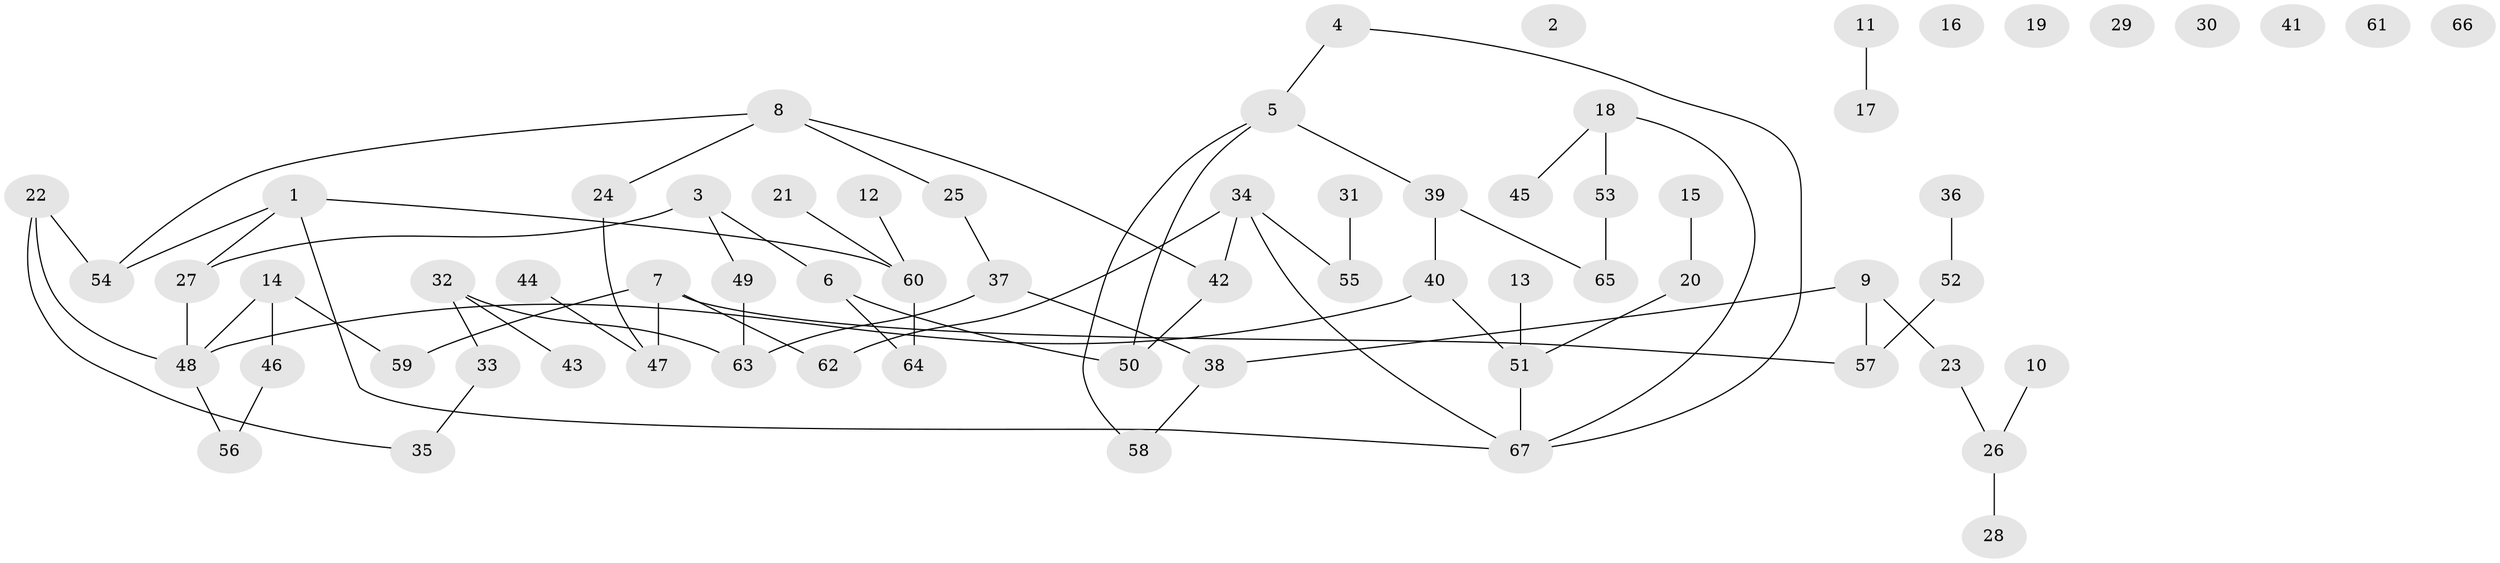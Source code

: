 // Generated by graph-tools (version 1.1) at 2025/12/03/09/25 04:12:53]
// undirected, 67 vertices, 72 edges
graph export_dot {
graph [start="1"]
  node [color=gray90,style=filled];
  1;
  2;
  3;
  4;
  5;
  6;
  7;
  8;
  9;
  10;
  11;
  12;
  13;
  14;
  15;
  16;
  17;
  18;
  19;
  20;
  21;
  22;
  23;
  24;
  25;
  26;
  27;
  28;
  29;
  30;
  31;
  32;
  33;
  34;
  35;
  36;
  37;
  38;
  39;
  40;
  41;
  42;
  43;
  44;
  45;
  46;
  47;
  48;
  49;
  50;
  51;
  52;
  53;
  54;
  55;
  56;
  57;
  58;
  59;
  60;
  61;
  62;
  63;
  64;
  65;
  66;
  67;
  1 -- 27;
  1 -- 54;
  1 -- 60;
  1 -- 67;
  3 -- 6;
  3 -- 27;
  3 -- 49;
  4 -- 5;
  4 -- 67;
  5 -- 39;
  5 -- 50;
  5 -- 58;
  6 -- 50;
  6 -- 64;
  7 -- 47;
  7 -- 57;
  7 -- 59;
  7 -- 62;
  8 -- 24;
  8 -- 25;
  8 -- 42;
  8 -- 54;
  9 -- 23;
  9 -- 38;
  9 -- 57;
  10 -- 26;
  11 -- 17;
  12 -- 60;
  13 -- 51;
  14 -- 46;
  14 -- 48;
  14 -- 59;
  15 -- 20;
  18 -- 45;
  18 -- 53;
  18 -- 67;
  20 -- 51;
  21 -- 60;
  22 -- 35;
  22 -- 48;
  22 -- 54;
  23 -- 26;
  24 -- 47;
  25 -- 37;
  26 -- 28;
  27 -- 48;
  31 -- 55;
  32 -- 33;
  32 -- 43;
  32 -- 63;
  33 -- 35;
  34 -- 42;
  34 -- 55;
  34 -- 62;
  34 -- 67;
  36 -- 52;
  37 -- 38;
  37 -- 63;
  38 -- 58;
  39 -- 40;
  39 -- 65;
  40 -- 48;
  40 -- 51;
  42 -- 50;
  44 -- 47;
  46 -- 56;
  48 -- 56;
  49 -- 63;
  51 -- 67;
  52 -- 57;
  53 -- 65;
  60 -- 64;
}
